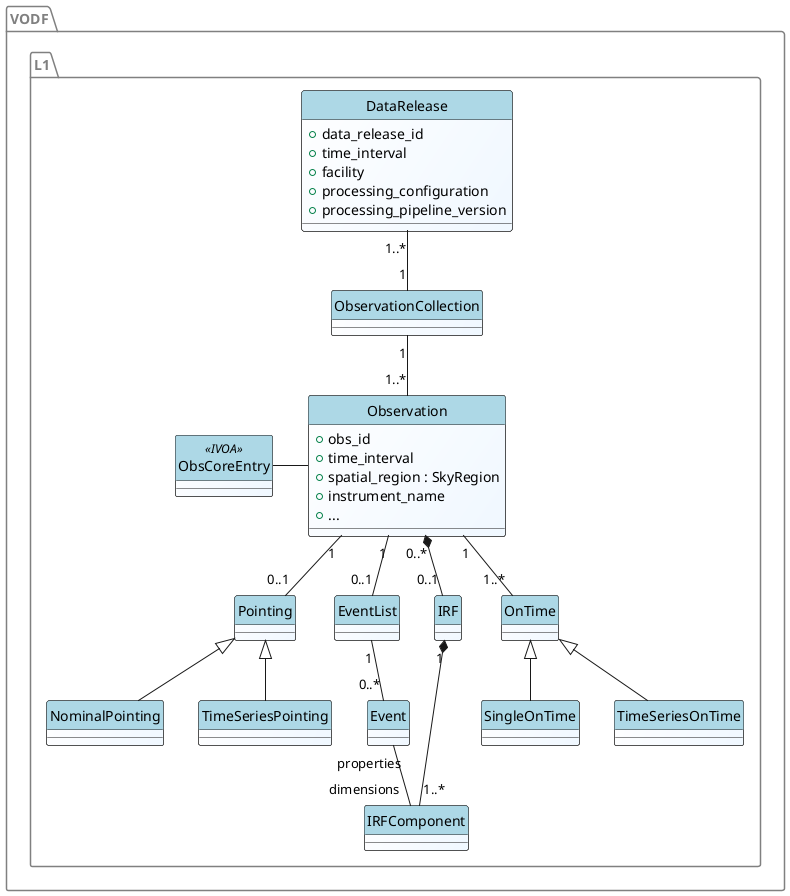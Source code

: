 @startuml
hide circles
skinparam ClassBackgroundColor white/aliceblue
skinparam ClassHeaderBackgroundColor lightblue
<style>
package {
        LineColor gray
        FontColor gray
}
</style>

package VODF.L1 {

        class DataRelease  {
                + data_release_id
                + time_interval
                + facility
                + processing_configuration
                + processing_pipeline_version
        }

        class Observation {
                + obs_id
                + time_interval
                + spatial_region : SkyRegion
                + instrument_name
                + ...
        }

        Observation "1" -- "0..1" Pointing

        Pointing <|-- NominalPointing
        Pointing <|-- TimeSeriesPointing

        DataRelease "1..*" -- "1" ObservationCollection
        ObservationCollection "1" -- "1..*" Observation

        class ObsCoreEntry <<IVOA>> {

        }

        ObsCoreEntry -r- Observation
        Observation  "1" -- "0..1" EventList
        Observation  "0..*" *--  "0..1" IRF
        Observation "1" --  "1..*" OnTime
        OnTime <|-- SingleOnTime
        OnTime <|-- TimeSeriesOnTime

        EventList "1" -- "0..*" Event

        Event "properties" -- "dimensions" IRFComponent

        IRF "1"  *-- "1..*" IRFComponent

}

@enduml
